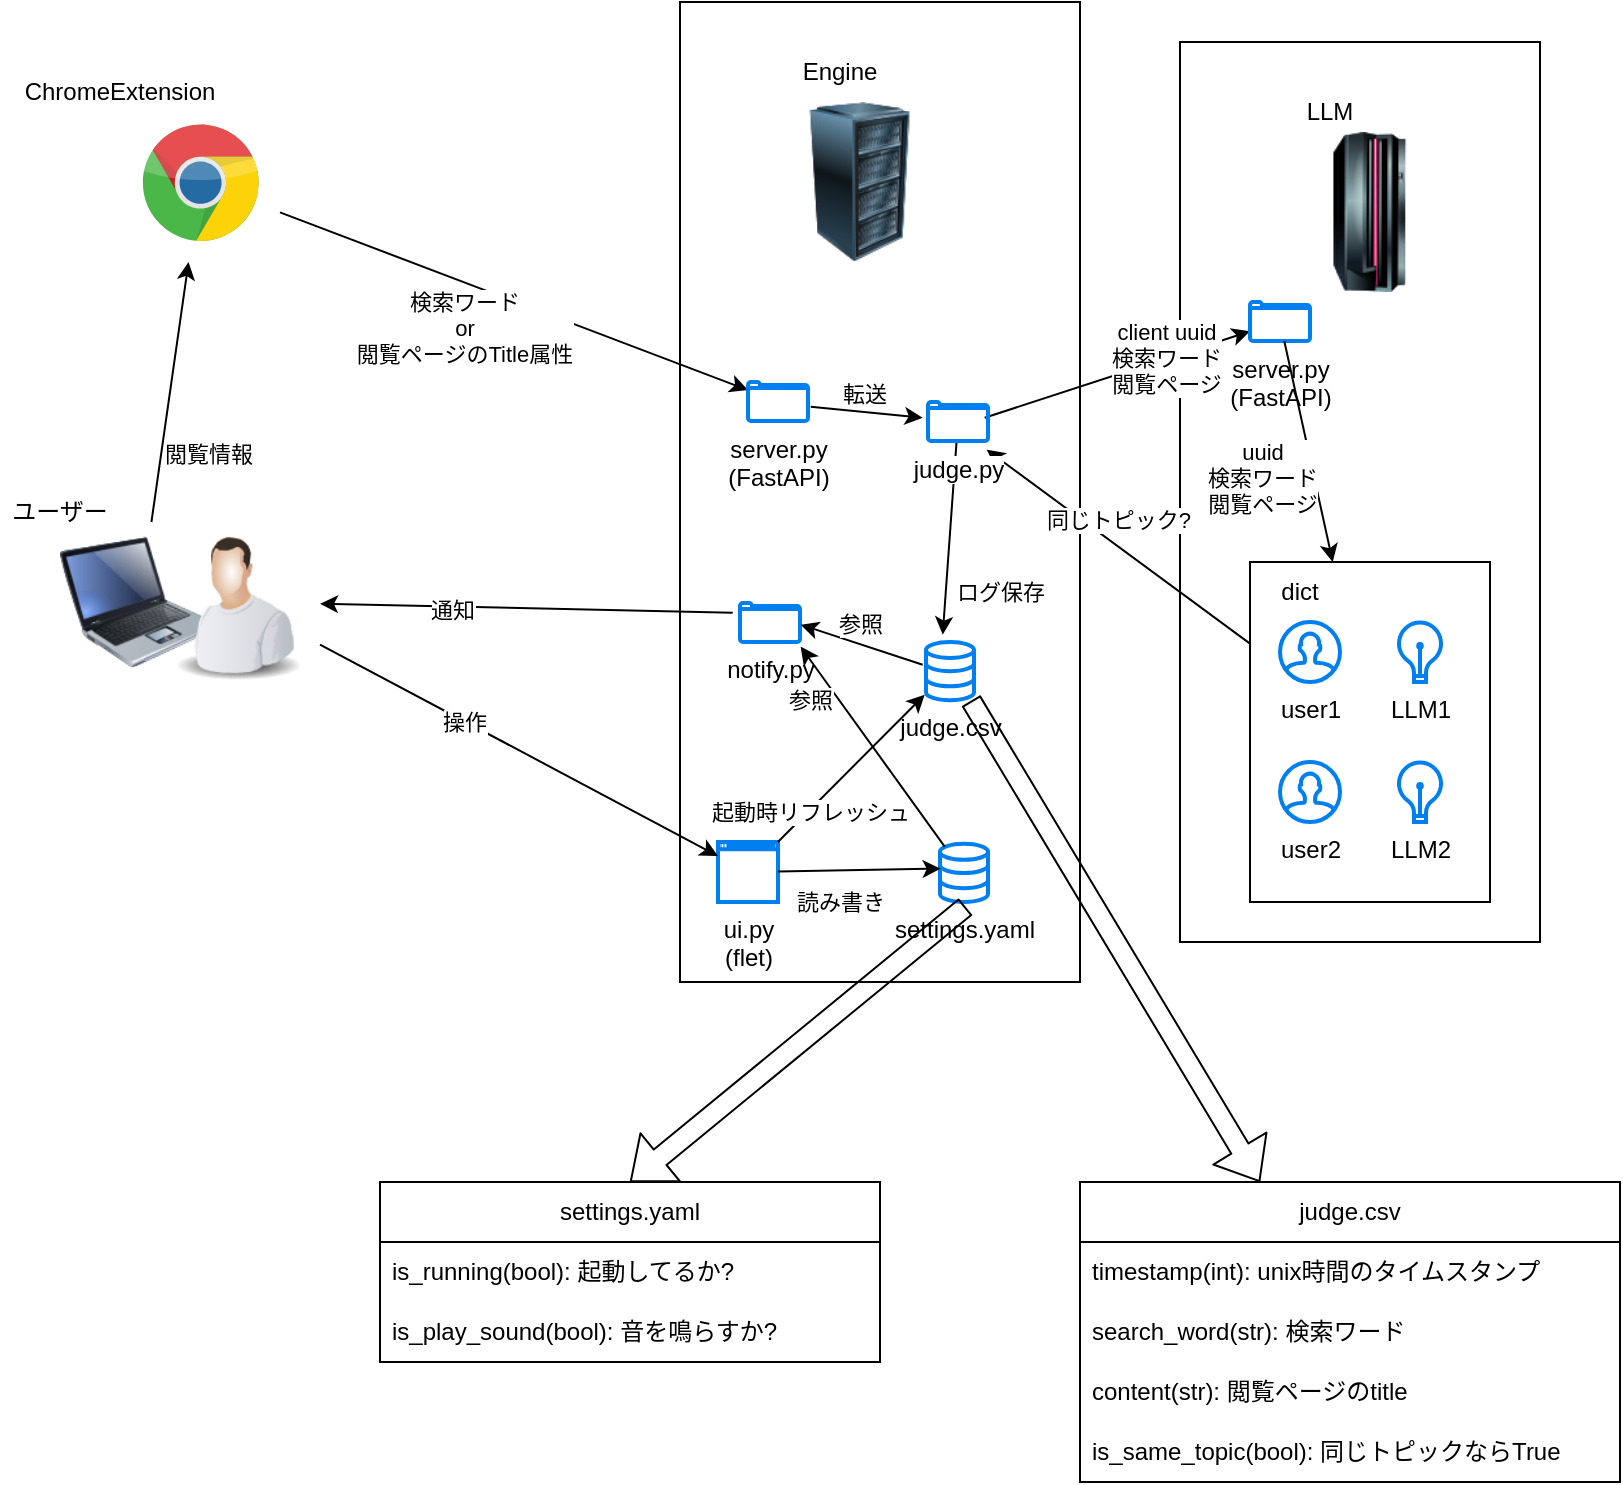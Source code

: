 <mxfile>
    <diagram id="azsK1cg6R6VSGmIQs4EG" name="Page-1">
        <mxGraphModel dx="1096" dy="836" grid="1" gridSize="10" guides="1" tooltips="1" connect="1" arrows="1" fold="1" page="1" pageScale="1" pageWidth="827" pageHeight="1169" math="0" shadow="0">
            <root>
                <mxCell id="0"/>
                <mxCell id="1" parent="0"/>
                <mxCell id="35" value="" style="rounded=0;whiteSpace=wrap;html=1;labelBackgroundColor=default;fillColor=none;" vertex="1" parent="1">
                    <mxGeometry x="630" y="40" width="180" height="450" as="geometry"/>
                </mxCell>
                <mxCell id="19" value="" style="rounded=0;whiteSpace=wrap;html=1;labelBackgroundColor=default;fillColor=none;" vertex="1" parent="1">
                    <mxGeometry x="380" y="20" width="200" height="490" as="geometry"/>
                </mxCell>
                <mxCell id="9" value="" style="endArrow=classic;html=1;" edge="1" parent="1" source="3" target="2">
                    <mxGeometry width="50" height="50" relative="1" as="geometry">
                        <mxPoint x="120" y="260" as="sourcePoint"/>
                        <mxPoint x="120" y="180" as="targetPoint"/>
                    </mxGeometry>
                </mxCell>
                <mxCell id="12" value="閲覧情報" style="edgeLabel;html=1;align=center;verticalAlign=middle;resizable=0;points=[];" vertex="1" connectable="0" parent="9">
                    <mxGeometry x="-0.105" y="-1" relative="1" as="geometry">
                        <mxPoint x="19" y="24" as="offset"/>
                    </mxGeometry>
                </mxCell>
                <mxCell id="13" value="" style="group" vertex="1" connectable="0" parent="1">
                    <mxGeometry x="40" y="260" width="160" height="100" as="geometry"/>
                </mxCell>
                <mxCell id="6" value="" style="group" vertex="1" connectable="0" parent="13">
                    <mxGeometry x="30" y="20" width="130" height="80" as="geometry"/>
                </mxCell>
                <mxCell id="3" value="" style="image;html=1;image=img/lib/clip_art/computers/Laptop_128x128.png;fillColor=none;" vertex="1" parent="6">
                    <mxGeometry width="80" height="80" as="geometry"/>
                </mxCell>
                <mxCell id="5" value="" style="image;html=1;image=img/lib/clip_art/people/Worker_Man_128x128.png;fillColor=none;flipH=1;" vertex="1" parent="6">
                    <mxGeometry x="50" width="80" height="80" as="geometry"/>
                </mxCell>
                <mxCell id="10" value="ユーザー" style="text;html=1;strokeColor=none;fillColor=none;align=center;verticalAlign=middle;whiteSpace=wrap;rounded=0;" vertex="1" parent="13">
                    <mxGeometry width="60" height="30" as="geometry"/>
                </mxCell>
                <mxCell id="14" value="" style="group" vertex="1" connectable="0" parent="1">
                    <mxGeometry x="70" y="50" width="90" height="100" as="geometry"/>
                </mxCell>
                <mxCell id="2" value="" style="dashed=0;outlineConnect=0;html=1;align=center;labelPosition=center;verticalLabelPosition=bottom;verticalAlign=top;shape=mxgraph.webicons.chrome;gradientColor=#DFDEDE;fillColor=none;" vertex="1" parent="14">
                    <mxGeometry x="30" y="20" width="80" height="80" as="geometry"/>
                </mxCell>
                <mxCell id="11" value="ChromeExtension" style="text;html=1;strokeColor=none;fillColor=none;align=center;verticalAlign=middle;whiteSpace=wrap;rounded=0;" vertex="1" parent="14">
                    <mxGeometry width="60" height="30" as="geometry"/>
                </mxCell>
                <mxCell id="15" value="" style="endArrow=classic;html=1;" edge="1" parent="1" source="2" target="21">
                    <mxGeometry width="50" height="50" relative="1" as="geometry">
                        <mxPoint x="370" y="290" as="sourcePoint"/>
                        <mxPoint x="420" y="240" as="targetPoint"/>
                    </mxGeometry>
                </mxCell>
                <mxCell id="16" value="検索ワード&lt;br&gt;or&lt;br&gt;閲覧ページのTitle属性" style="edgeLabel;html=1;align=center;verticalAlign=middle;resizable=0;points=[];labelBackgroundColor=default;" vertex="1" connectable="0" parent="15">
                    <mxGeometry x="-0.066" y="-1" relative="1" as="geometry">
                        <mxPoint x="-17" y="15" as="offset"/>
                    </mxGeometry>
                </mxCell>
                <mxCell id="18" value="" style="group" vertex="1" connectable="0" parent="1">
                    <mxGeometry x="430" y="40" width="80" height="110" as="geometry"/>
                </mxCell>
                <mxCell id="7" value="" style="image;html=1;image=img/lib/clip_art/computers/Server_Rack_128x128.png;fillColor=none;" vertex="1" parent="18">
                    <mxGeometry y="30" width="80" height="80" as="geometry"/>
                </mxCell>
                <mxCell id="17" value="Engine" style="text;html=1;strokeColor=none;fillColor=none;align=center;verticalAlign=middle;whiteSpace=wrap;rounded=0;labelBackgroundColor=default;" vertex="1" parent="18">
                    <mxGeometry width="60" height="30" as="geometry"/>
                </mxCell>
                <mxCell id="21" value="server.py&lt;br&gt;(FastAPI)" style="html=1;verticalLabelPosition=bottom;align=center;labelBackgroundColor=#ffffff;verticalAlign=top;strokeWidth=2;strokeColor=#0080F0;shadow=0;dashed=0;shape=mxgraph.ios7.icons.folder;fillColor=none;" vertex="1" parent="1">
                    <mxGeometry x="414" y="210" width="30" height="19.5" as="geometry"/>
                </mxCell>
                <mxCell id="27" value="ui.py&lt;br&gt;(flet)" style="html=1;verticalLabelPosition=bottom;align=center;labelBackgroundColor=#ffffff;verticalAlign=top;strokeWidth=2;strokeColor=#0080F0;shadow=0;dashed=0;shape=mxgraph.ios7.icons.window;fillColor=none;" vertex="1" parent="1">
                    <mxGeometry x="399" y="440" width="30" height="30" as="geometry"/>
                </mxCell>
                <mxCell id="28" value="" style="endArrow=classic;html=1;" edge="1" parent="1" source="5" target="27">
                    <mxGeometry width="50" height="50" relative="1" as="geometry">
                        <mxPoint x="220" y="350" as="sourcePoint"/>
                        <mxPoint x="270" y="300" as="targetPoint"/>
                    </mxGeometry>
                </mxCell>
                <mxCell id="29" value="操作" style="edgeLabel;html=1;align=center;verticalAlign=middle;resizable=0;points=[];" vertex="1" connectable="0" parent="28">
                    <mxGeometry x="-0.282" relative="1" as="geometry">
                        <mxPoint as="offset"/>
                    </mxGeometry>
                </mxCell>
                <mxCell id="32" value="" style="endArrow=classic;html=1;exitX=0.945;exitY=0.402;exitDx=0;exitDy=0;exitPerimeter=0;" edge="1" parent="1" source="61" target="48">
                    <mxGeometry width="50" height="50" relative="1" as="geometry">
                        <mxPoint x="500" y="270" as="sourcePoint"/>
                        <mxPoint x="550" y="220" as="targetPoint"/>
                    </mxGeometry>
                </mxCell>
                <mxCell id="50" value="client uuid&lt;br&gt;検索ワード&lt;br&gt;閲覧ページ" style="edgeLabel;html=1;align=center;verticalAlign=middle;resizable=0;points=[];" vertex="1" connectable="0" parent="32">
                    <mxGeometry x="-0.258" y="-1" relative="1" as="geometry">
                        <mxPoint x="41" y="-15" as="offset"/>
                    </mxGeometry>
                </mxCell>
                <mxCell id="34" value="" style="group" vertex="1" connectable="0" parent="1">
                    <mxGeometry x="675" y="60" width="90" height="105" as="geometry"/>
                </mxCell>
                <mxCell id="8" value="" style="image;html=1;image=img/lib/clip_art/computers/Mainframe_128x128.png;fillColor=none;" vertex="1" parent="34">
                    <mxGeometry x="10" y="25" width="80" height="80" as="geometry"/>
                </mxCell>
                <mxCell id="33" value="LLM" style="text;html=1;strokeColor=none;fillColor=none;align=center;verticalAlign=middle;whiteSpace=wrap;rounded=0;labelBackgroundColor=default;" vertex="1" parent="34">
                    <mxGeometry width="60" height="30" as="geometry"/>
                </mxCell>
                <mxCell id="45" value="" style="group" vertex="1" connectable="0" parent="1">
                    <mxGeometry x="665" y="300" width="120" height="170" as="geometry"/>
                </mxCell>
                <mxCell id="44" value="" style="rounded=0;whiteSpace=wrap;html=1;labelBackgroundColor=default;fillColor=none;" vertex="1" parent="45">
                    <mxGeometry width="120" height="170" as="geometry"/>
                </mxCell>
                <mxCell id="42" value="" style="group" vertex="1" connectable="0" parent="45">
                    <mxGeometry x="15" y="30" width="81.4" height="100" as="geometry"/>
                </mxCell>
                <mxCell id="37" value="user1" style="html=1;verticalLabelPosition=bottom;align=center;labelBackgroundColor=#ffffff;verticalAlign=top;strokeWidth=2;strokeColor=#0080F0;shadow=0;dashed=0;shape=mxgraph.ios7.icons.user;fillColor=none;" vertex="1" parent="42">
                    <mxGeometry width="30" height="30" as="geometry"/>
                </mxCell>
                <mxCell id="38" value="LLM1" style="html=1;verticalLabelPosition=bottom;align=center;labelBackgroundColor=#ffffff;verticalAlign=top;strokeWidth=2;strokeColor=#0080F0;shadow=0;dashed=0;shape=mxgraph.ios7.icons.lightbulb;fillColor=none;" vertex="1" parent="42">
                    <mxGeometry x="58.6" y="0.3" width="22.8" height="29.7" as="geometry"/>
                </mxCell>
                <mxCell id="40" value="user2" style="html=1;verticalLabelPosition=bottom;align=center;labelBackgroundColor=#ffffff;verticalAlign=top;strokeWidth=2;strokeColor=#0080F0;shadow=0;dashed=0;shape=mxgraph.ios7.icons.user;fillColor=none;" vertex="1" parent="42">
                    <mxGeometry y="70" width="30" height="30" as="geometry"/>
                </mxCell>
                <mxCell id="41" value="LLM2" style="html=1;verticalLabelPosition=bottom;align=center;labelBackgroundColor=#ffffff;verticalAlign=top;strokeWidth=2;strokeColor=#0080F0;shadow=0;dashed=0;shape=mxgraph.ios7.icons.lightbulb;fillColor=none;" vertex="1" parent="42">
                    <mxGeometry x="58.6" y="70.3" width="22.8" height="29.7" as="geometry"/>
                </mxCell>
                <mxCell id="46" value="dict" style="text;html=1;strokeColor=none;fillColor=none;align=center;verticalAlign=middle;whiteSpace=wrap;rounded=0;labelBackgroundColor=default;" vertex="1" parent="45">
                    <mxGeometry x="-5" width="60" height="30" as="geometry"/>
                </mxCell>
                <mxCell id="48" value="server.py&lt;br&gt;(FastAPI)" style="html=1;verticalLabelPosition=bottom;align=center;labelBackgroundColor=#ffffff;verticalAlign=top;strokeWidth=2;strokeColor=#0080F0;shadow=0;dashed=0;shape=mxgraph.ios7.icons.folder;fillColor=none;" vertex="1" parent="1">
                    <mxGeometry x="665" y="170" width="30" height="19.5" as="geometry"/>
                </mxCell>
                <mxCell id="49" value="" style="endArrow=classic;html=1;" edge="1" parent="1" source="48" target="44">
                    <mxGeometry width="50" height="50" relative="1" as="geometry">
                        <mxPoint x="500" y="270" as="sourcePoint"/>
                        <mxPoint x="550" y="220" as="targetPoint"/>
                    </mxGeometry>
                </mxCell>
                <mxCell id="51" value="uuid&lt;br&gt;検索ワード&lt;br&gt;閲覧ページ" style="edgeLabel;html=1;align=center;verticalAlign=middle;resizable=0;points=[];" vertex="1" connectable="0" parent="49">
                    <mxGeometry x="0.251" y="-1" relative="1" as="geometry">
                        <mxPoint x="-26" y="-1" as="offset"/>
                    </mxGeometry>
                </mxCell>
                <mxCell id="52" value="" style="endArrow=classic;html=1;entryX=0.978;entryY=1.222;entryDx=0;entryDy=0;entryPerimeter=0;" edge="1" parent="1" source="44" target="61">
                    <mxGeometry width="50" height="50" relative="1" as="geometry">
                        <mxPoint x="500" y="290" as="sourcePoint"/>
                        <mxPoint x="550" y="240" as="targetPoint"/>
                    </mxGeometry>
                </mxCell>
                <mxCell id="53" value="同じトピック?" style="edgeLabel;html=1;align=center;verticalAlign=middle;resizable=0;points=[];" vertex="1" connectable="0" parent="52">
                    <mxGeometry x="-0.355" y="1" relative="1" as="geometry">
                        <mxPoint x="-23" y="-32" as="offset"/>
                    </mxGeometry>
                </mxCell>
                <mxCell id="54" value="judge.csv" style="html=1;verticalLabelPosition=bottom;align=center;labelBackgroundColor=#ffffff;verticalAlign=top;strokeWidth=2;strokeColor=#0080F0;shadow=0;dashed=0;shape=mxgraph.ios7.icons.data;fillColor=none;" vertex="1" parent="1">
                    <mxGeometry x="503" y="340" width="24" height="29.1" as="geometry"/>
                </mxCell>
                <mxCell id="55" value="settings.yaml" style="html=1;verticalLabelPosition=bottom;align=center;labelBackgroundColor=#ffffff;verticalAlign=top;strokeWidth=2;strokeColor=#0080F0;shadow=0;dashed=0;shape=mxgraph.ios7.icons.data;fillColor=none;" vertex="1" parent="1">
                    <mxGeometry x="510" y="440.9" width="24" height="29.1" as="geometry"/>
                </mxCell>
                <mxCell id="56" value="" style="endArrow=classic;html=1;entryX=0.014;entryY=0.427;entryDx=0;entryDy=0;entryPerimeter=0;" edge="1" parent="1" source="27" target="55">
                    <mxGeometry width="50" height="50" relative="1" as="geometry">
                        <mxPoint x="440" y="480" as="sourcePoint"/>
                        <mxPoint x="500" y="455" as="targetPoint"/>
                    </mxGeometry>
                </mxCell>
                <mxCell id="57" value="読み書き" style="edgeLabel;html=1;align=center;verticalAlign=middle;resizable=0;points=[];" vertex="1" connectable="0" parent="56">
                    <mxGeometry x="-0.593" y="-1" relative="1" as="geometry">
                        <mxPoint x="14" y="14" as="offset"/>
                    </mxGeometry>
                </mxCell>
                <mxCell id="59" value="" style="endArrow=classic;html=1;entryX=0.348;entryY=-0.126;entryDx=0;entryDy=0;entryPerimeter=0;" edge="1" parent="1" source="61" target="54">
                    <mxGeometry width="50" height="50" relative="1" as="geometry">
                        <mxPoint x="500" y="290" as="sourcePoint"/>
                        <mxPoint x="550" y="240" as="targetPoint"/>
                    </mxGeometry>
                </mxCell>
                <mxCell id="60" value="ログ保存" style="edgeLabel;html=1;align=center;verticalAlign=middle;resizable=0;points=[];" vertex="1" connectable="0" parent="59">
                    <mxGeometry x="0.544" relative="1" as="geometry">
                        <mxPoint x="27" as="offset"/>
                    </mxGeometry>
                </mxCell>
                <mxCell id="61" value="judge.py" style="html=1;verticalLabelPosition=bottom;align=center;labelBackgroundColor=#ffffff;verticalAlign=top;strokeWidth=2;strokeColor=#0080F0;shadow=0;dashed=0;shape=mxgraph.ios7.icons.folder;fillColor=none;" vertex="1" parent="1">
                    <mxGeometry x="504" y="220" width="30" height="19.5" as="geometry"/>
                </mxCell>
                <mxCell id="62" value="" style="endArrow=classic;html=1;exitX=1.045;exitY=0.633;exitDx=0;exitDy=0;exitPerimeter=0;entryX=-0.089;entryY=0.402;entryDx=0;entryDy=0;entryPerimeter=0;" edge="1" parent="1" source="21" target="61">
                    <mxGeometry width="50" height="50" relative="1" as="geometry">
                        <mxPoint x="500" y="290" as="sourcePoint"/>
                        <mxPoint x="550" y="240" as="targetPoint"/>
                    </mxGeometry>
                </mxCell>
                <mxCell id="63" value="転送" style="edgeLabel;html=1;align=center;verticalAlign=middle;resizable=0;points=[];" vertex="1" connectable="0" parent="62">
                    <mxGeometry x="-0.224" y="3" relative="1" as="geometry">
                        <mxPoint x="4" y="-6" as="offset"/>
                    </mxGeometry>
                </mxCell>
                <mxCell id="64" value="notify.py" style="html=1;verticalLabelPosition=bottom;align=center;labelBackgroundColor=#ffffff;verticalAlign=top;strokeWidth=2;strokeColor=#0080F0;shadow=0;dashed=0;shape=mxgraph.ios7.icons.folder;fillColor=none;" vertex="1" parent="1">
                    <mxGeometry x="410" y="320.5" width="30" height="19.5" as="geometry"/>
                </mxCell>
                <mxCell id="65" value="" style="endArrow=classic;html=1;exitX=0.098;exitY=0.049;exitDx=0;exitDy=0;exitPerimeter=0;entryX=1.011;entryY=1.12;entryDx=0;entryDy=0;entryPerimeter=0;" edge="1" parent="1" source="55" target="64">
                    <mxGeometry width="50" height="50" relative="1" as="geometry">
                        <mxPoint x="500" y="290" as="sourcePoint"/>
                        <mxPoint x="550" y="240" as="targetPoint"/>
                    </mxGeometry>
                </mxCell>
                <mxCell id="66" value="参照" style="edgeLabel;html=1;align=center;verticalAlign=middle;resizable=0;points=[];" vertex="1" connectable="0" parent="65">
                    <mxGeometry x="0.341" y="-2" relative="1" as="geometry">
                        <mxPoint x="-21" y="-5" as="offset"/>
                    </mxGeometry>
                </mxCell>
                <mxCell id="67" value="" style="endArrow=classic;html=1;exitX=-0.069;exitY=0.39;exitDx=0;exitDy=0;exitPerimeter=0;entryX=1.011;entryY=0.556;entryDx=0;entryDy=0;entryPerimeter=0;" edge="1" parent="1" source="54" target="64">
                    <mxGeometry width="50" height="50" relative="1" as="geometry">
                        <mxPoint x="500" y="290" as="sourcePoint"/>
                        <mxPoint x="550" y="240" as="targetPoint"/>
                    </mxGeometry>
                </mxCell>
                <mxCell id="68" value="参照" style="edgeLabel;html=1;align=center;verticalAlign=middle;resizable=0;points=[];" vertex="1" connectable="0" parent="67">
                    <mxGeometry x="0.408" y="-3" relative="1" as="geometry">
                        <mxPoint x="10" y="-4" as="offset"/>
                    </mxGeometry>
                </mxCell>
                <mxCell id="69" value="" style="endArrow=classic;html=1;entryX=-0.027;entryY=0.905;entryDx=0;entryDy=0;entryPerimeter=0;" edge="1" parent="1" source="27" target="54">
                    <mxGeometry width="50" height="50" relative="1" as="geometry">
                        <mxPoint x="500" y="290" as="sourcePoint"/>
                        <mxPoint x="550" y="240" as="targetPoint"/>
                    </mxGeometry>
                </mxCell>
                <mxCell id="71" value="起動時リフレッシュ" style="edgeLabel;html=1;align=center;verticalAlign=middle;resizable=0;points=[];" vertex="1" connectable="0" parent="69">
                    <mxGeometry x="-0.578" relative="1" as="geometry">
                        <mxPoint as="offset"/>
                    </mxGeometry>
                </mxCell>
                <mxCell id="72" value="" style="endArrow=classic;html=1;exitX=-0.122;exitY=0.248;exitDx=0;exitDy=0;exitPerimeter=0;" edge="1" parent="1" source="64" target="5">
                    <mxGeometry width="50" height="50" relative="1" as="geometry">
                        <mxPoint x="500" y="290" as="sourcePoint"/>
                        <mxPoint x="550" y="240" as="targetPoint"/>
                    </mxGeometry>
                </mxCell>
                <mxCell id="73" value="通知" style="edgeLabel;html=1;align=center;verticalAlign=middle;resizable=0;points=[];" vertex="1" connectable="0" parent="72">
                    <mxGeometry x="0.366" y="1" relative="1" as="geometry">
                        <mxPoint as="offset"/>
                    </mxGeometry>
                </mxCell>
                <mxCell id="74" value="" style="shape=flexArrow;endArrow=classic;html=1;exitX=0.938;exitY=1.008;exitDx=0;exitDy=0;exitPerimeter=0;" edge="1" parent="1" source="54" target="75">
                    <mxGeometry width="50" height="50" relative="1" as="geometry">
                        <mxPoint x="490" y="430" as="sourcePoint"/>
                        <mxPoint x="680" y="620" as="targetPoint"/>
                    </mxGeometry>
                </mxCell>
                <mxCell id="75" value="judge.csv" style="swimlane;fontStyle=0;childLayout=stackLayout;horizontal=1;startSize=30;horizontalStack=0;resizeParent=1;resizeParentMax=0;resizeLast=0;collapsible=1;marginBottom=0;whiteSpace=wrap;html=1;labelBackgroundColor=default;fillColor=none;" vertex="1" parent="1">
                    <mxGeometry x="580" y="610" width="270" height="150" as="geometry"/>
                </mxCell>
                <mxCell id="76" value="timestamp(int): unix時間のタイムスタンプ" style="text;strokeColor=none;fillColor=none;align=left;verticalAlign=middle;spacingLeft=4;spacingRight=4;overflow=hidden;points=[[0,0.5],[1,0.5]];portConstraint=eastwest;rotatable=0;whiteSpace=wrap;html=1;labelBackgroundColor=default;" vertex="1" parent="75">
                    <mxGeometry y="30" width="270" height="30" as="geometry"/>
                </mxCell>
                <mxCell id="77" value="search_word(str): 検索ワード" style="text;strokeColor=none;fillColor=none;align=left;verticalAlign=middle;spacingLeft=4;spacingRight=4;overflow=hidden;points=[[0,0.5],[1,0.5]];portConstraint=eastwest;rotatable=0;whiteSpace=wrap;html=1;labelBackgroundColor=default;" vertex="1" parent="75">
                    <mxGeometry y="60" width="270" height="30" as="geometry"/>
                </mxCell>
                <mxCell id="78" value="content(str): 閲覧ページのtitle" style="text;strokeColor=none;fillColor=none;align=left;verticalAlign=middle;spacingLeft=4;spacingRight=4;overflow=hidden;points=[[0,0.5],[1,0.5]];portConstraint=eastwest;rotatable=0;whiteSpace=wrap;html=1;labelBackgroundColor=default;" vertex="1" parent="75">
                    <mxGeometry y="90" width="270" height="30" as="geometry"/>
                </mxCell>
                <mxCell id="79" value="is_same_topic(bool): 同じトピックならTrue" style="text;strokeColor=none;fillColor=none;align=left;verticalAlign=middle;spacingLeft=4;spacingRight=4;overflow=hidden;points=[[0,0.5],[1,0.5]];portConstraint=eastwest;rotatable=0;whiteSpace=wrap;html=1;labelBackgroundColor=default;" vertex="1" parent="75">
                    <mxGeometry y="120" width="270" height="30" as="geometry"/>
                </mxCell>
                <mxCell id="80" value="settings.yaml" style="swimlane;fontStyle=0;childLayout=stackLayout;horizontal=1;startSize=30;horizontalStack=0;resizeParent=1;resizeParentMax=0;resizeLast=0;collapsible=1;marginBottom=0;whiteSpace=wrap;html=1;labelBackgroundColor=default;fillColor=none;" vertex="1" parent="1">
                    <mxGeometry x="230" y="610" width="250" height="90" as="geometry"/>
                </mxCell>
                <mxCell id="81" value="is_running(bool): 起動してるか?" style="text;strokeColor=none;fillColor=none;align=left;verticalAlign=middle;spacingLeft=4;spacingRight=4;overflow=hidden;points=[[0,0.5],[1,0.5]];portConstraint=eastwest;rotatable=0;whiteSpace=wrap;html=1;labelBackgroundColor=default;" vertex="1" parent="80">
                    <mxGeometry y="30" width="250" height="30" as="geometry"/>
                </mxCell>
                <mxCell id="82" value="is_play_sound(bool): 音を鳴らすか?" style="text;strokeColor=none;fillColor=none;align=left;verticalAlign=middle;spacingLeft=4;spacingRight=4;overflow=hidden;points=[[0,0.5],[1,0.5]];portConstraint=eastwest;rotatable=0;whiteSpace=wrap;html=1;labelBackgroundColor=default;" vertex="1" parent="80">
                    <mxGeometry y="60" width="250" height="30" as="geometry"/>
                </mxCell>
                <mxCell id="84" value="" style="shape=flexArrow;endArrow=classic;html=1;exitX=0.535;exitY=1.08;exitDx=0;exitDy=0;exitPerimeter=0;entryX=0.5;entryY=0;entryDx=0;entryDy=0;" edge="1" parent="1" source="55" target="80">
                    <mxGeometry width="50" height="50" relative="1" as="geometry">
                        <mxPoint x="600" y="520" as="sourcePoint"/>
                        <mxPoint x="650" y="470" as="targetPoint"/>
                    </mxGeometry>
                </mxCell>
            </root>
        </mxGraphModel>
    </diagram>
</mxfile>
